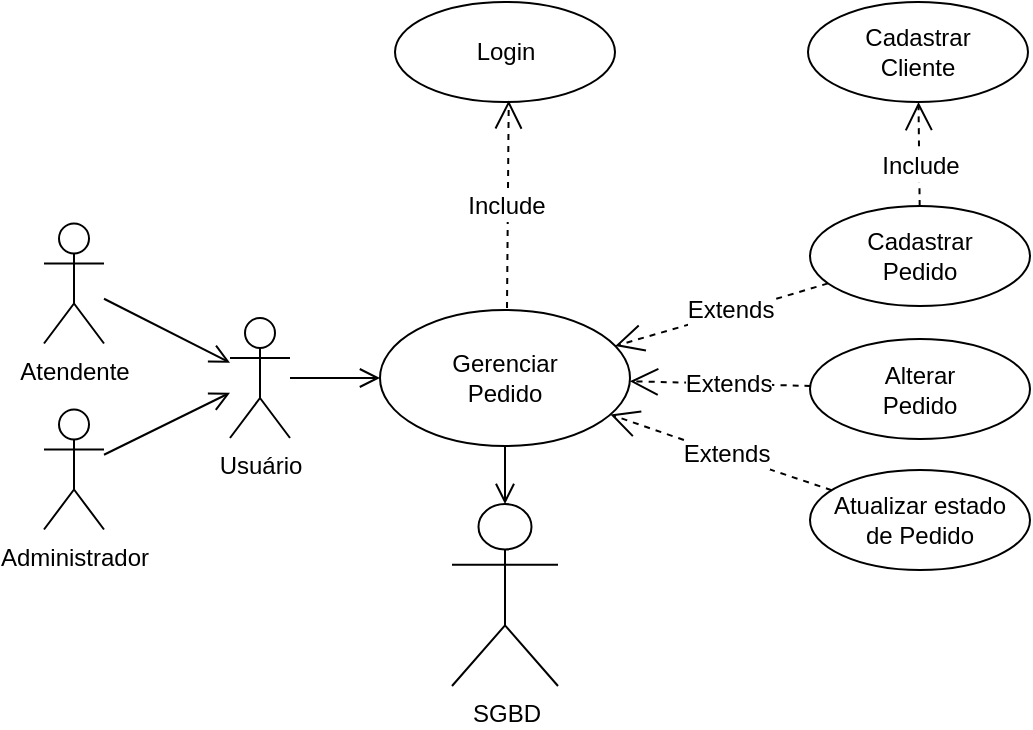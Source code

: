<mxfile version="26.2.2">
  <diagram name="Page-1" id="XKuFGBFuqH11n4ffUUHy">
    <mxGraphModel dx="2154" dy="1413" grid="0" gridSize="10" guides="1" tooltips="1" connect="1" arrows="1" fold="1" page="1" pageScale="1" pageWidth="1169" pageHeight="827" math="0" shadow="0">
      <root>
        <mxCell id="0" />
        <mxCell id="1" parent="0" />
        <mxCell id="M98I_Dfe5uiVffybFT3l-1" value="Atendente" style="shape=umlActor;verticalLabelPosition=bottom;verticalAlign=top;html=1;" parent="1" vertex="1">
          <mxGeometry x="-1060" y="-584.25" width="30" height="60" as="geometry" />
        </mxCell>
        <mxCell id="M98I_Dfe5uiVffybFT3l-3" value="Usuário&lt;div&gt;&lt;br&gt;&lt;/div&gt;" style="shape=umlActor;verticalLabelPosition=bottom;verticalAlign=top;html=1;" parent="1" vertex="1">
          <mxGeometry x="-967" y="-537" width="30" height="60" as="geometry" />
        </mxCell>
        <mxCell id="M98I_Dfe5uiVffybFT3l-4" value="Administrador" style="shape=umlActor;verticalLabelPosition=bottom;verticalAlign=top;html=1;" parent="1" vertex="1">
          <mxGeometry x="-1060" y="-491.25" width="30" height="60" as="geometry" />
        </mxCell>
        <mxCell id="M98I_Dfe5uiVffybFT3l-5" value="&lt;div&gt;SGBD&lt;/div&gt;" style="shape=umlActor;verticalLabelPosition=bottom;verticalAlign=top;html=1;" parent="1" vertex="1">
          <mxGeometry x="-856" y="-444" width="53" height="91" as="geometry" />
        </mxCell>
        <mxCell id="M98I_Dfe5uiVffybFT3l-7" value="Login" style="ellipse;whiteSpace=wrap;html=1;rotation=0;" parent="1" vertex="1">
          <mxGeometry x="-884.5" y="-695" width="110" height="50" as="geometry" />
        </mxCell>
        <mxCell id="M98I_Dfe5uiVffybFT3l-38" value="Cadastrar&lt;div&gt;Cliente&lt;/div&gt;" style="ellipse;whiteSpace=wrap;html=1;rotation=0;" parent="1" vertex="1">
          <mxGeometry x="-678" y="-695" width="110" height="50" as="geometry" />
        </mxCell>
        <mxCell id="M98I_Dfe5uiVffybFT3l-39" value="Gerenciar&lt;div&gt;Pedido&lt;/div&gt;" style="ellipse;whiteSpace=wrap;html=1;" parent="1" vertex="1">
          <mxGeometry x="-892" y="-541" width="125" height="68" as="geometry" />
        </mxCell>
        <mxCell id="M98I_Dfe5uiVffybFT3l-40" value="Cadastrar&lt;div&gt;Pedido&lt;/div&gt;" style="ellipse;whiteSpace=wrap;html=1;rotation=0;" parent="1" vertex="1">
          <mxGeometry x="-677" y="-593" width="110" height="50" as="geometry" />
        </mxCell>
        <mxCell id="M98I_Dfe5uiVffybFT3l-41" value="Extends" style="endArrow=open;endSize=12;dashed=1;html=1;rounded=0;fontSize=12;" parent="1" source="M98I_Dfe5uiVffybFT3l-40" target="M98I_Dfe5uiVffybFT3l-39" edge="1">
          <mxGeometry x="-0.087" y="-1" width="160" relative="1" as="geometry">
            <mxPoint x="-256" y="-634.5" as="sourcePoint" />
            <mxPoint x="-399" y="-614.5" as="targetPoint" />
            <mxPoint as="offset" />
            <Array as="points">
              <mxPoint x="-716" y="-540" />
            </Array>
          </mxGeometry>
        </mxCell>
        <mxCell id="M98I_Dfe5uiVffybFT3l-42" value="Alterar&lt;div&gt;&lt;span style=&quot;background-color: initial;&quot;&gt;Pedido&lt;/span&gt;&lt;/div&gt;" style="ellipse;whiteSpace=wrap;html=1;strokeColor=default;align=center;verticalAlign=middle;fontFamily=Helvetica;fontSize=12;fontColor=default;fillColor=default;rotation=0;" parent="1" vertex="1">
          <mxGeometry x="-677" y="-526.5" width="110" height="50" as="geometry" />
        </mxCell>
        <mxCell id="M98I_Dfe5uiVffybFT3l-43" value="Extends" style="endArrow=open;endSize=12;dashed=1;html=1;rounded=0;fontSize=12;curved=1;" parent="1" source="M98I_Dfe5uiVffybFT3l-42" target="M98I_Dfe5uiVffybFT3l-39" edge="1">
          <mxGeometry x="-0.088" width="160" relative="1" as="geometry">
            <mxPoint x="-179" y="-563.5" as="sourcePoint" />
            <mxPoint x="-326" y="-545.5" as="targetPoint" />
            <mxPoint as="offset" />
            <Array as="points">
              <mxPoint x="-713" y="-504" />
            </Array>
          </mxGeometry>
        </mxCell>
        <mxCell id="M98I_Dfe5uiVffybFT3l-48" value="Atualizar estado&lt;div&gt;de Pedido&lt;/div&gt;" style="ellipse;whiteSpace=wrap;html=1;rotation=0;" parent="1" vertex="1">
          <mxGeometry x="-677" y="-461" width="110" height="50" as="geometry" />
        </mxCell>
        <mxCell id="M98I_Dfe5uiVffybFT3l-55" value="Extends" style="endArrow=open;endSize=12;dashed=1;html=1;rounded=0;fontSize=12;" parent="1" source="M98I_Dfe5uiVffybFT3l-48" target="M98I_Dfe5uiVffybFT3l-39" edge="1">
          <mxGeometry x="-0.044" width="160" relative="1" as="geometry">
            <mxPoint x="-320.5" y="-640" as="sourcePoint" />
            <mxPoint x="-472.5" y="-574" as="targetPoint" />
            <mxPoint as="offset" />
            <Array as="points">
              <mxPoint x="-717" y="-468" />
            </Array>
          </mxGeometry>
        </mxCell>
        <mxCell id="M98I_Dfe5uiVffybFT3l-65" value="Include" style="endArrow=open;endSize=12;dashed=1;html=1;rounded=0;fontSize=12;bendable=1;editable=1;movable=1;resizable=1;rotatable=1;deletable=1;locked=0;connectable=1;strokeColor=default;entryX=0.517;entryY=0.984;entryDx=0;entryDy=0;entryPerimeter=0;" parent="1" target="M98I_Dfe5uiVffybFT3l-7" edge="1">
          <mxGeometry x="-0.02" y="1" width="160" relative="1" as="geometry">
            <mxPoint x="-828.5" y="-542" as="sourcePoint" />
            <mxPoint x="-826" y="-646" as="targetPoint" />
            <mxPoint as="offset" />
          </mxGeometry>
        </mxCell>
        <mxCell id="M98I_Dfe5uiVffybFT3l-78" value="" style="endArrow=open;html=1;rounded=0;fontSize=12;startSize=8;endSize=8;endFill=0;" parent="1" source="M98I_Dfe5uiVffybFT3l-39" target="M98I_Dfe5uiVffybFT3l-5" edge="1">
          <mxGeometry relative="1" as="geometry">
            <mxPoint x="-286" y="-602" as="sourcePoint" />
            <mxPoint x="75" y="-469" as="targetPoint" />
          </mxGeometry>
        </mxCell>
        <mxCell id="M98I_Dfe5uiVffybFT3l-84" value="" style="endArrow=open;html=1;rounded=0;fontSize=12;startSize=8;endSize=8;endFill=0;curved=1;" parent="1" source="M98I_Dfe5uiVffybFT3l-1" target="M98I_Dfe5uiVffybFT3l-3" edge="1">
          <mxGeometry relative="1" as="geometry">
            <mxPoint x="-1280" y="-304" as="sourcePoint" />
            <mxPoint x="-980" y="-423" as="targetPoint" />
          </mxGeometry>
        </mxCell>
        <mxCell id="M98I_Dfe5uiVffybFT3l-85" value="" style="endArrow=open;html=1;rounded=0;fontSize=12;startSize=8;endSize=8;endFill=0;curved=1;" parent="1" source="M98I_Dfe5uiVffybFT3l-4" target="M98I_Dfe5uiVffybFT3l-3" edge="1">
          <mxGeometry relative="1" as="geometry">
            <mxPoint x="-1235" y="-503" as="sourcePoint" />
            <mxPoint x="-1286" y="-328" as="targetPoint" />
          </mxGeometry>
        </mxCell>
        <mxCell id="M98I_Dfe5uiVffybFT3l-90" value="" style="endArrow=open;html=1;rounded=0;fontSize=12;startSize=8;endSize=8;endFill=0;" parent="1" source="M98I_Dfe5uiVffybFT3l-3" target="M98I_Dfe5uiVffybFT3l-39" edge="1">
          <mxGeometry relative="1" as="geometry">
            <mxPoint x="-1112" y="-465" as="sourcePoint" />
            <mxPoint x="-908" y="-735" as="targetPoint" />
          </mxGeometry>
        </mxCell>
        <mxCell id="M98I_Dfe5uiVffybFT3l-98" value="Include" style="endArrow=open;endSize=12;dashed=1;html=1;rounded=0;fontSize=12;curved=1;" parent="1" source="M98I_Dfe5uiVffybFT3l-40" target="M98I_Dfe5uiVffybFT3l-38" edge="1">
          <mxGeometry x="-0.22" width="160" relative="1" as="geometry">
            <mxPoint x="-396" y="-852" as="sourcePoint" />
            <mxPoint x="-582" y="-973" as="targetPoint" />
            <mxPoint as="offset" />
          </mxGeometry>
        </mxCell>
      </root>
    </mxGraphModel>
  </diagram>
</mxfile>

